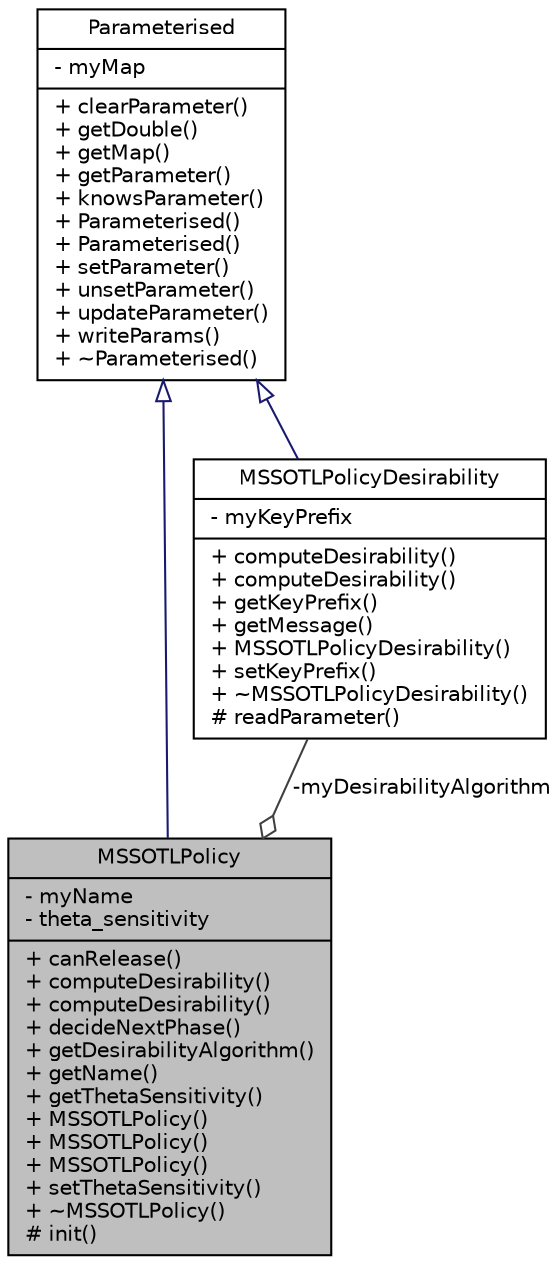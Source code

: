 digraph "MSSOTLPolicy"
{
  edge [fontname="Helvetica",fontsize="10",labelfontname="Helvetica",labelfontsize="10"];
  node [fontname="Helvetica",fontsize="10",shape=record];
  Node7 [label="{MSSOTLPolicy\n|- myName\l- theta_sensitivity\l|+ canRelease()\l+ computeDesirability()\l+ computeDesirability()\l+ decideNextPhase()\l+ getDesirabilityAlgorithm()\l+ getName()\l+ getThetaSensitivity()\l+ MSSOTLPolicy()\l+ MSSOTLPolicy()\l+ MSSOTLPolicy()\l+ setThetaSensitivity()\l+ ~MSSOTLPolicy()\l# init()\l}",height=0.2,width=0.4,color="black", fillcolor="grey75", style="filled", fontcolor="black"];
  Node8 -> Node7 [dir="back",color="midnightblue",fontsize="10",style="solid",arrowtail="onormal",fontname="Helvetica"];
  Node8 [label="{Parameterised\n|- myMap\l|+ clearParameter()\l+ getDouble()\l+ getMap()\l+ getParameter()\l+ knowsParameter()\l+ Parameterised()\l+ Parameterised()\l+ setParameter()\l+ unsetParameter()\l+ updateParameter()\l+ writeParams()\l+ ~Parameterised()\l}",height=0.2,width=0.4,color="black", fillcolor="white", style="filled",URL="$d7/dc7/class_parameterised.html",tooltip="An upper class for objects with additional parameters. "];
  Node9 -> Node7 [color="grey25",fontsize="10",style="solid",label=" -myDesirabilityAlgorithm" ,arrowhead="odiamond",fontname="Helvetica"];
  Node9 [label="{MSSOTLPolicyDesirability\n|- myKeyPrefix\l|+ computeDesirability()\l+ computeDesirability()\l+ getKeyPrefix()\l+ getMessage()\l+ MSSOTLPolicyDesirability()\l+ setKeyPrefix()\l+ ~MSSOTLPolicyDesirability()\l# readParameter()\l}",height=0.2,width=0.4,color="black", fillcolor="white", style="filled",URL="$d5/de3/class_m_s_s_o_t_l_policy_desirability.html",tooltip="This class determines the desirability algorithm of a MSSOTLPolicy when used in combination with a hi..."];
  Node8 -> Node9 [dir="back",color="midnightblue",fontsize="10",style="solid",arrowtail="onormal",fontname="Helvetica"];
}
